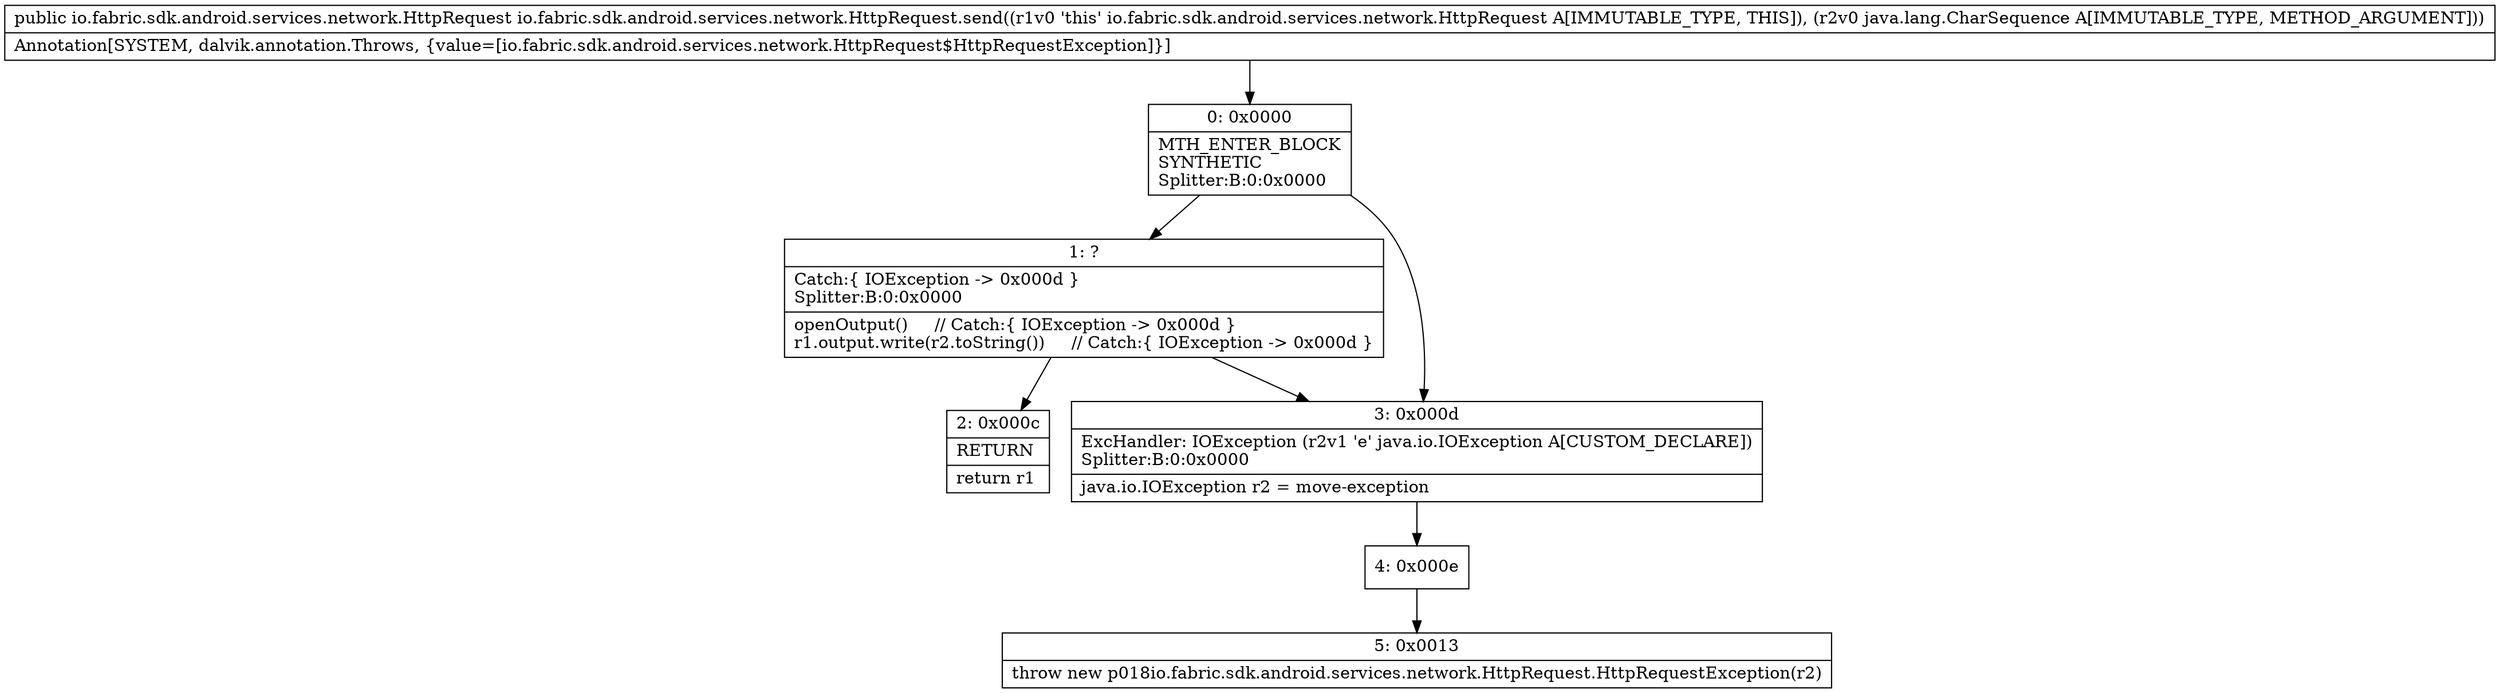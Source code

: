 digraph "CFG forio.fabric.sdk.android.services.network.HttpRequest.send(Ljava\/lang\/CharSequence;)Lio\/fabric\/sdk\/android\/services\/network\/HttpRequest;" {
Node_0 [shape=record,label="{0\:\ 0x0000|MTH_ENTER_BLOCK\lSYNTHETIC\lSplitter:B:0:0x0000\l}"];
Node_1 [shape=record,label="{1\:\ ?|Catch:\{ IOException \-\> 0x000d \}\lSplitter:B:0:0x0000\l|openOutput()     \/\/ Catch:\{ IOException \-\> 0x000d \}\lr1.output.write(r2.toString())     \/\/ Catch:\{ IOException \-\> 0x000d \}\l}"];
Node_2 [shape=record,label="{2\:\ 0x000c|RETURN\l|return r1\l}"];
Node_3 [shape=record,label="{3\:\ 0x000d|ExcHandler: IOException (r2v1 'e' java.io.IOException A[CUSTOM_DECLARE])\lSplitter:B:0:0x0000\l|java.io.IOException r2 = move\-exception\l}"];
Node_4 [shape=record,label="{4\:\ 0x000e}"];
Node_5 [shape=record,label="{5\:\ 0x0013|throw new p018io.fabric.sdk.android.services.network.HttpRequest.HttpRequestException(r2)\l}"];
MethodNode[shape=record,label="{public io.fabric.sdk.android.services.network.HttpRequest io.fabric.sdk.android.services.network.HttpRequest.send((r1v0 'this' io.fabric.sdk.android.services.network.HttpRequest A[IMMUTABLE_TYPE, THIS]), (r2v0 java.lang.CharSequence A[IMMUTABLE_TYPE, METHOD_ARGUMENT]))  | Annotation[SYSTEM, dalvik.annotation.Throws, \{value=[io.fabric.sdk.android.services.network.HttpRequest$HttpRequestException]\}]\l}"];
MethodNode -> Node_0;
Node_0 -> Node_1;
Node_0 -> Node_3;
Node_1 -> Node_2;
Node_1 -> Node_3;
Node_3 -> Node_4;
Node_4 -> Node_5;
}

